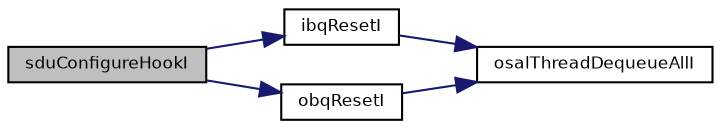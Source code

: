 digraph "sduConfigureHookI"
{
  bgcolor="transparent";
  edge [fontname="Helvetica",fontsize="8",labelfontname="Helvetica",labelfontsize="8"];
  node [fontname="Helvetica",fontsize="8",shape=record];
  rankdir="LR";
  Node19 [label="sduConfigureHookI",height=0.2,width=0.4,color="black", fillcolor="grey75", style="filled", fontcolor="black"];
  Node19 -> Node20 [color="midnightblue",fontsize="8",style="solid",fontname="Helvetica"];
  Node20 [label="ibqResetI",height=0.2,width=0.4,color="black",URL="$group___h_a_l___b_u_f_f_e_r_s.html#gabb11859756f526b7f2150aaef6a4667c",tooltip="Resets an input buffers queue. "];
  Node20 -> Node21 [color="midnightblue",fontsize="8",style="solid",fontname="Helvetica"];
  Node21 [label="osalThreadDequeueAllI",height=0.2,width=0.4,color="black",URL="$group___o_s_a_l.html#ga27a8123a61493028127897d839a4d75a",tooltip="Dequeues and wakes up all threads from the queue. "];
  Node19 -> Node22 [color="midnightblue",fontsize="8",style="solid",fontname="Helvetica"];
  Node22 [label="obqResetI",height=0.2,width=0.4,color="black",URL="$group___h_a_l___b_u_f_f_e_r_s.html#gaddd8be7bc7d1c4c18ca709aff412f79c",tooltip="Resets an output buffers queue. "];
  Node22 -> Node21 [color="midnightblue",fontsize="8",style="solid",fontname="Helvetica"];
}
